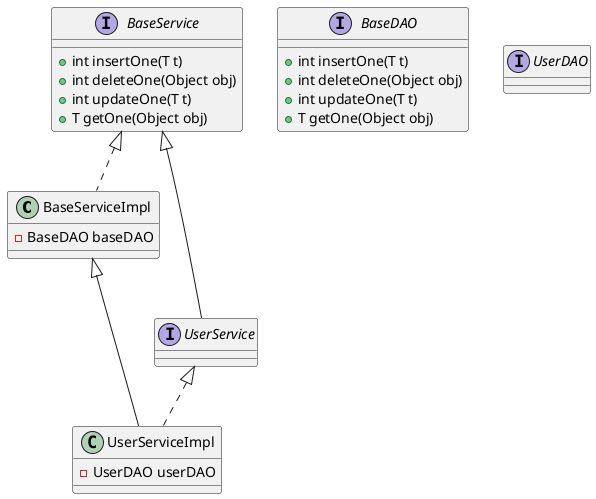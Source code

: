 @startuml

class BaseServiceImpl
interface BaseService
interface BaseDAO

BaseService <|.. BaseServiceImpl
class BaseServiceImpl{
    -BaseDAO baseDAO
}


interface BaseService {
+int insertOne(T t)
+int deleteOne(Object obj)
+int updateOne(T t)
+T getOne(Object obj)
}
interface BaseDAO {
+int insertOne(T t)
+int deleteOne(Object obj)
+int updateOne(T t)
+T getOne(Object obj)
}

class UserServiceImpl
interface UserService
interface UserDAO

UserService <|.. UserServiceImpl
BaseServiceImpl <|-- UserServiceImpl
BaseService <|--- UserService

class UserServiceImpl{
    -UserDAO userDAO
}
@enduml